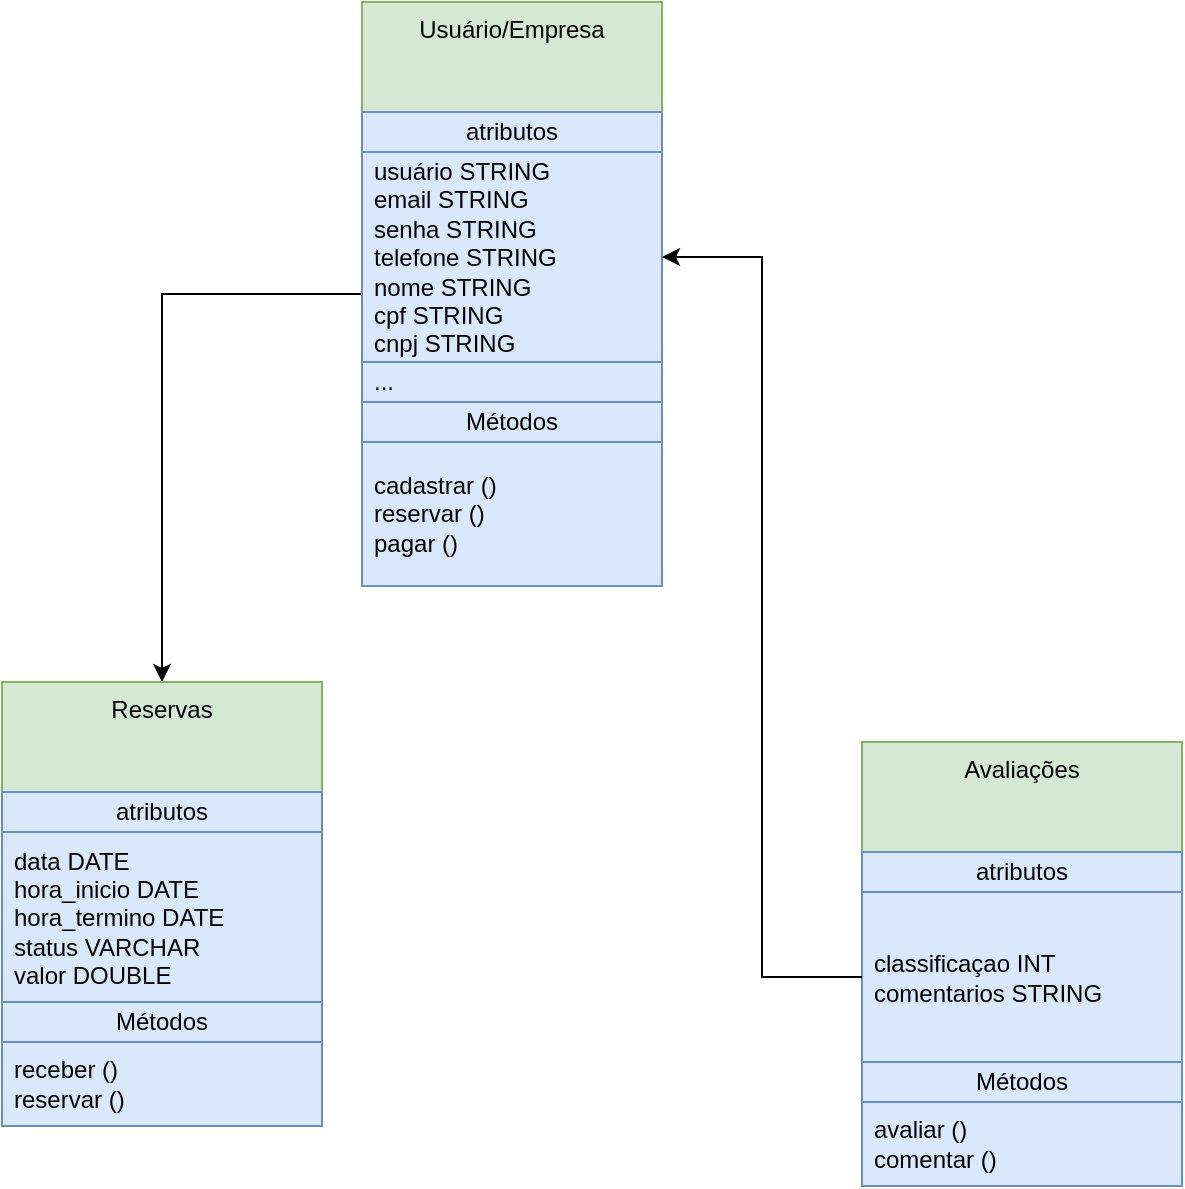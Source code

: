 <mxfile version="22.0.8" type="device">
  <diagram name="Página-1" id="1GwVM8ZSIz3AwtZ_a3Oh">
    <mxGraphModel dx="1434" dy="910" grid="1" gridSize="10" guides="1" tooltips="1" connect="1" arrows="1" fold="1" page="1" pageScale="1" pageWidth="827" pageHeight="1169" math="0" shadow="0">
      <root>
        <mxCell id="0" />
        <mxCell id="1" parent="0" />
        <mxCell id="0fvjK8FW-Wmmo-c1R5Uc-101" style="edgeStyle=orthogonalEdgeStyle;rounded=0;orthogonalLoop=1;jettySize=auto;html=1;entryX=0.5;entryY=0;entryDx=0;entryDy=0;" parent="1" source="0fvjK8FW-Wmmo-c1R5Uc-69" target="0fvjK8FW-Wmmo-c1R5Uc-84" edge="1">
          <mxGeometry relative="1" as="geometry" />
        </mxCell>
        <mxCell id="0fvjK8FW-Wmmo-c1R5Uc-69" value="Usuário/Empresa" style="swimlane;fontStyle=0;align=center;verticalAlign=top;childLayout=stackLayout;horizontal=1;startSize=55;horizontalStack=0;resizeParent=1;resizeParentMax=0;resizeLast=0;collapsible=0;marginBottom=0;html=1;whiteSpace=wrap;fillColor=#d5e8d4;strokeColor=#82b366;" parent="1" vertex="1">
          <mxGeometry x="290" y="90" width="150" height="292" as="geometry" />
        </mxCell>
        <mxCell id="0fvjK8FW-Wmmo-c1R5Uc-70" value="atributos" style="text;html=1;strokeColor=#6c8ebf;fillColor=#dae8fc;align=center;verticalAlign=middle;spacingLeft=4;spacingRight=4;overflow=hidden;rotatable=0;points=[[0,0.5],[1,0.5]];portConstraint=eastwest;whiteSpace=wrap;" parent="0fvjK8FW-Wmmo-c1R5Uc-69" vertex="1">
          <mxGeometry y="55" width="150" height="20" as="geometry" />
        </mxCell>
        <mxCell id="0fvjK8FW-Wmmo-c1R5Uc-71" value="usuário STRING&lt;br&gt;email STRING&lt;br&gt;senha STRING&lt;br&gt;telefone STRING&lt;br&gt;nome STRING&lt;br&gt;cpf STRING&lt;br&gt;cnpj STRING&lt;br&gt;cep STRING" style="text;html=1;strokeColor=#6c8ebf;fillColor=#dae8fc;align=left;verticalAlign=middle;spacingLeft=4;spacingRight=4;overflow=hidden;rotatable=0;points=[[0,0.5],[1,0.5]];portConstraint=eastwest;whiteSpace=wrap;" parent="0fvjK8FW-Wmmo-c1R5Uc-69" vertex="1">
          <mxGeometry y="75" width="150" height="105" as="geometry" />
        </mxCell>
        <mxCell id="0fvjK8FW-Wmmo-c1R5Uc-73" value="..." style="text;html=1;strokeColor=#6c8ebf;fillColor=#dae8fc;align=left;verticalAlign=middle;spacingLeft=4;spacingRight=4;overflow=hidden;rotatable=0;points=[[0,0.5],[1,0.5]];portConstraint=eastwest;whiteSpace=wrap;" parent="0fvjK8FW-Wmmo-c1R5Uc-69" vertex="1">
          <mxGeometry y="180" width="150" height="20" as="geometry" />
        </mxCell>
        <mxCell id="0fvjK8FW-Wmmo-c1R5Uc-75" value="Métodos" style="text;html=1;strokeColor=#6c8ebf;fillColor=#dae8fc;align=center;verticalAlign=middle;spacingLeft=4;spacingRight=4;overflow=hidden;rotatable=0;points=[[0,0.5],[1,0.5]];portConstraint=eastwest;whiteSpace=wrap;" parent="0fvjK8FW-Wmmo-c1R5Uc-69" vertex="1">
          <mxGeometry y="200" width="150" height="20" as="geometry" />
        </mxCell>
        <mxCell id="0fvjK8FW-Wmmo-c1R5Uc-76" value="cadastrar ()&lt;br&gt;reservar ()&lt;br&gt;pagar ()" style="text;html=1;strokeColor=#6c8ebf;fillColor=#dae8fc;align=left;verticalAlign=middle;spacingLeft=4;spacingRight=4;overflow=hidden;rotatable=0;points=[[0,0.5],[1,0.5]];portConstraint=eastwest;whiteSpace=wrap;" parent="0fvjK8FW-Wmmo-c1R5Uc-69" vertex="1">
          <mxGeometry y="220" width="150" height="72" as="geometry" />
        </mxCell>
        <mxCell id="0fvjK8FW-Wmmo-c1R5Uc-84" value="Reservas" style="swimlane;fontStyle=0;align=center;verticalAlign=top;childLayout=stackLayout;horizontal=1;startSize=55;horizontalStack=0;resizeParent=1;resizeParentMax=0;resizeLast=0;collapsible=0;marginBottom=0;html=1;whiteSpace=wrap;fillColor=#d5e8d4;strokeColor=#82b366;" parent="1" vertex="1">
          <mxGeometry x="110" y="430" width="160" height="222" as="geometry" />
        </mxCell>
        <mxCell id="0fvjK8FW-Wmmo-c1R5Uc-85" value="atributos" style="text;html=1;strokeColor=#6c8ebf;fillColor=#dae8fc;align=center;verticalAlign=middle;spacingLeft=4;spacingRight=4;overflow=hidden;rotatable=0;points=[[0,0.5],[1,0.5]];portConstraint=eastwest;whiteSpace=wrap;" parent="0fvjK8FW-Wmmo-c1R5Uc-84" vertex="1">
          <mxGeometry y="55" width="160" height="20" as="geometry" />
        </mxCell>
        <mxCell id="0fvjK8FW-Wmmo-c1R5Uc-87" value="data DATE&lt;br&gt;hora_inicio DATE&lt;br&gt;hora_termino DATE&lt;br&gt;status VARCHAR&lt;br&gt;valor DOUBLE" style="text;html=1;strokeColor=#6c8ebf;fillColor=#dae8fc;align=left;verticalAlign=middle;spacingLeft=4;spacingRight=4;overflow=hidden;rotatable=0;points=[[0,0.5],[1,0.5]];portConstraint=eastwest;whiteSpace=wrap;" parent="0fvjK8FW-Wmmo-c1R5Uc-84" vertex="1">
          <mxGeometry y="75" width="160" height="85" as="geometry" />
        </mxCell>
        <mxCell id="0fvjK8FW-Wmmo-c1R5Uc-89" value="Métodos" style="text;html=1;strokeColor=#6c8ebf;fillColor=#dae8fc;align=center;verticalAlign=middle;spacingLeft=4;spacingRight=4;overflow=hidden;rotatable=0;points=[[0,0.5],[1,0.5]];portConstraint=eastwest;whiteSpace=wrap;" parent="0fvjK8FW-Wmmo-c1R5Uc-84" vertex="1">
          <mxGeometry y="160" width="160" height="20" as="geometry" />
        </mxCell>
        <mxCell id="0fvjK8FW-Wmmo-c1R5Uc-90" value="receber ()&lt;br&gt;reservar ()&lt;br&gt;" style="text;html=1;strokeColor=#6c8ebf;fillColor=#dae8fc;align=left;verticalAlign=middle;spacingLeft=4;spacingRight=4;overflow=hidden;rotatable=0;points=[[0,0.5],[1,0.5]];portConstraint=eastwest;whiteSpace=wrap;" parent="0fvjK8FW-Wmmo-c1R5Uc-84" vertex="1">
          <mxGeometry y="180" width="160" height="42" as="geometry" />
        </mxCell>
        <mxCell id="0fvjK8FW-Wmmo-c1R5Uc-91" value="Avaliações" style="swimlane;fontStyle=0;align=center;verticalAlign=top;childLayout=stackLayout;horizontal=1;startSize=55;horizontalStack=0;resizeParent=1;resizeParentMax=0;resizeLast=0;collapsible=0;marginBottom=0;html=1;whiteSpace=wrap;fillColor=#d5e8d4;strokeColor=#82b366;" parent="1" vertex="1">
          <mxGeometry x="540" y="460" width="160" height="222" as="geometry" />
        </mxCell>
        <mxCell id="0fvjK8FW-Wmmo-c1R5Uc-92" value="atributos" style="text;html=1;strokeColor=#6c8ebf;fillColor=#dae8fc;align=center;verticalAlign=middle;spacingLeft=4;spacingRight=4;overflow=hidden;rotatable=0;points=[[0,0.5],[1,0.5]];portConstraint=eastwest;whiteSpace=wrap;" parent="0fvjK8FW-Wmmo-c1R5Uc-91" vertex="1">
          <mxGeometry y="55" width="160" height="20" as="geometry" />
        </mxCell>
        <mxCell id="0fvjK8FW-Wmmo-c1R5Uc-93" value="classificaçao INT&lt;br&gt;comentarios STRING" style="text;html=1;strokeColor=#6c8ebf;fillColor=#dae8fc;align=left;verticalAlign=middle;spacingLeft=4;spacingRight=4;overflow=hidden;rotatable=0;points=[[0,0.5],[1,0.5]];portConstraint=eastwest;whiteSpace=wrap;" parent="0fvjK8FW-Wmmo-c1R5Uc-91" vertex="1">
          <mxGeometry y="75" width="160" height="85" as="geometry" />
        </mxCell>
        <mxCell id="0fvjK8FW-Wmmo-c1R5Uc-95" value="Métodos" style="text;html=1;strokeColor=#6c8ebf;fillColor=#dae8fc;align=center;verticalAlign=middle;spacingLeft=4;spacingRight=4;overflow=hidden;rotatable=0;points=[[0,0.5],[1,0.5]];portConstraint=eastwest;whiteSpace=wrap;" parent="0fvjK8FW-Wmmo-c1R5Uc-91" vertex="1">
          <mxGeometry y="160" width="160" height="20" as="geometry" />
        </mxCell>
        <mxCell id="0fvjK8FW-Wmmo-c1R5Uc-96" value="avaliar ()&lt;br&gt;comentar ()" style="text;html=1;strokeColor=#6c8ebf;fillColor=#dae8fc;align=left;verticalAlign=middle;spacingLeft=4;spacingRight=4;overflow=hidden;rotatable=0;points=[[0,0.5],[1,0.5]];portConstraint=eastwest;whiteSpace=wrap;" parent="0fvjK8FW-Wmmo-c1R5Uc-91" vertex="1">
          <mxGeometry y="180" width="160" height="42" as="geometry" />
        </mxCell>
        <mxCell id="0fvjK8FW-Wmmo-c1R5Uc-99" style="edgeStyle=orthogonalEdgeStyle;rounded=0;orthogonalLoop=1;jettySize=auto;html=1;" parent="1" source="0fvjK8FW-Wmmo-c1R5Uc-93" target="0fvjK8FW-Wmmo-c1R5Uc-71" edge="1">
          <mxGeometry relative="1" as="geometry" />
        </mxCell>
      </root>
    </mxGraphModel>
  </diagram>
</mxfile>

